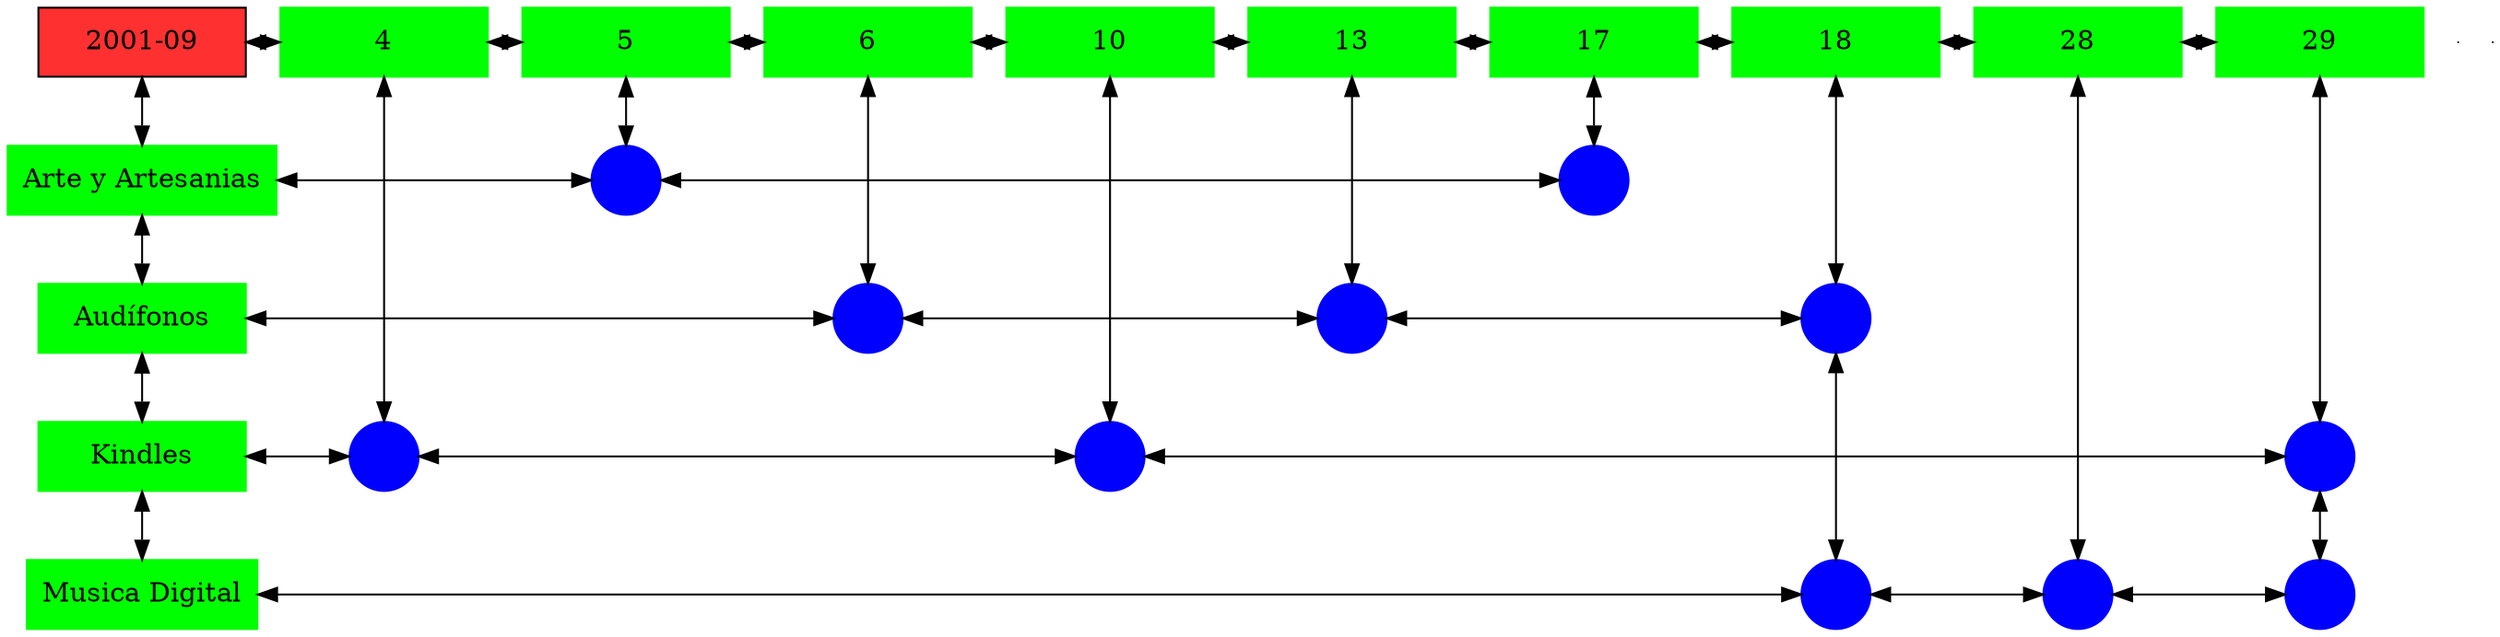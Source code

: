 digraph G{
node[shape="box"];
nodeMt[ label = "2001-09", width = 1.5, style = filled, fillcolor = firebrick1, group = 1 ];
e0[ shape = point, width = 0 ];
e1[ shape = point, width = 0 ];
node0xc00217ae10[label="4",color=green,style =filled,width = 1.5 group=4];
nodeMt->node0xc00217ae10[dir="both"];
{rank=same;nodeMt;node0xc00217ae10;}
node0xc002272e10[label="5",color=green,style =filled,width = 1.5 group=5];
node0xc00217ae10->node0xc002272e10[dir="both"];
{rank=same;node0xc00217ae10;node0xc002272e10;}
node0xc0021240f0[label="6",color=green,style =filled,width = 1.5 group=6];
node0xc002272e10->node0xc0021240f0[dir="both"];
{rank=same;node0xc002272e10;node0xc0021240f0;}
node0xc00216ac30[label="10",color=green,style =filled,width = 1.5 group=10];
node0xc0021240f0->node0xc00216ac30[dir="both"];
{rank=same;node0xc0021240f0;node0xc00216ac30;}
node0xc002309270[label="13",color=green,style =filled,width = 1.5 group=13];
node0xc00216ac30->node0xc002309270[dir="both"];
{rank=same;node0xc00216ac30;node0xc002309270;}
node0xc00202f810[label="17",color=green,style =filled,width = 1.5 group=17];
node0xc002309270->node0xc00202f810[dir="both"];
{rank=same;node0xc002309270;node0xc00202f810;}
node0xc001f87310[label="18",color=green,style =filled,width = 1.5 group=18];
node0xc00202f810->node0xc001f87310[dir="both"];
{rank=same;node0xc00202f810;node0xc001f87310;}
node0xc002159720[label="28",color=green,style =filled,width = 1.5 group=28];
node0xc001f87310->node0xc002159720[dir="both"];
{rank=same;node0xc001f87310;node0xc002159720;}
node0xc0020d4870[label="29",color=green,style =filled,width = 1.5 group=29];
node0xc002159720->node0xc0020d4870[dir="both"];
{rank=same;node0xc002159720;node0xc0020d4870;}
node0xc00202f7c0[label="Arte y Artesanias",color=green,style =filled width = 1.5 group=1];
node0xc002270e00[label="",color=blue,style =filled, width = 0.5 group=5 shape=circle];
node0xc00202f7c0->node0xc002270e00[dir="both"];
{rank=same;node0xc00202f7c0;node0xc002270e00;}
node0xc002038880[label="",color=blue,style =filled, width = 0.5 group=17 shape=circle];
node0xc002270e00->node0xc002038880[dir="both"];
{rank=same;node0xc002038880;node0xc002270e00;}
node0xc001f872c0[label="Audífonos",color=green,style =filled width = 1.5 group=1];
node0xc002115c00[label="",color=blue,style =filled, width = 0.5 group=6 shape=circle];
node0xc001f872c0->node0xc002115c00[dir="both"];
{rank=same;node0xc001f872c0;node0xc002115c00;}
node0xc002305600[label="",color=blue,style =filled, width = 0.5 group=13 shape=circle];
node0xc002115c00->node0xc002305600[dir="both"];
{rank=same;node0xc002305600;node0xc002115c00;}
node0xc001f88b80[label="",color=blue,style =filled, width = 0.5 group=18 shape=circle];
node0xc002305600->node0xc001f88b80[dir="both"];
{rank=same;node0xc001f88b80;node0xc002305600;}
node0xc0020d4820[label="Kindles",color=green,style =filled width = 1.5 group=1];
node0xc002184580[label="",color=blue,style =filled, width = 0.5 group=4 shape=circle];
node0xc0020d4820->node0xc002184580[dir="both"];
{rank=same;node0xc0020d4820;node0xc002184580;}
node0xc00216c900[label="",color=blue,style =filled, width = 0.5 group=10 shape=circle];
node0xc002184580->node0xc00216c900[dir="both"];
{rank=same;node0xc00216c900;node0xc002184580;}
node0xc0020d8500[label="",color=blue,style =filled, width = 0.5 group=29 shape=circle];
node0xc00216c900->node0xc0020d8500[dir="both"];
{rank=same;node0xc0020d8500;node0xc00216c900;}
node0xc002159130[label="Musica Digital",color=green,style =filled width = 1.5 group=1];
node0xc0022c7480[label="",color=blue,style =filled, width = 0.5 group=18 shape=circle];
node0xc002159130->node0xc0022c7480[dir="both"];
{rank=same;node0xc002159130;node0xc0022c7480;}
node0xc002157800[label="",color=blue,style =filled, width = 0.5 group=28 shape=circle];
node0xc0022c7480->node0xc002157800[dir="both"];
{rank=same;node0xc002157800;node0xc0022c7480;}
node0xc002157300[label="",color=blue,style =filled, width = 0.5 group=29 shape=circle];
node0xc002157800->node0xc002157300[dir="both"];
{rank=same;node0xc002157300;node0xc002157800;}
node0xc00217ae10->node0xc002184580[dir="both"];
node0xc002272e10->node0xc002270e00[dir="both"];
node0xc0021240f0->node0xc002115c00[dir="both"];
node0xc00216ac30->node0xc00216c900[dir="both"];
node0xc002309270->node0xc002305600[dir="both"];
node0xc00202f810->node0xc002038880[dir="both"];
node0xc001f87310->node0xc001f88b80[dir="both"];
node0xc001f88b80->node0xc0022c7480[dir="both"];
node0xc002159720->node0xc002157800[dir="both"];
node0xc0020d4870->node0xc0020d8500[dir="both"];
node0xc0020d8500->node0xc002157300[dir="both"];
nodeMt->node0xc00202f7c0[dir="both"];
node0xc00202f7c0->node0xc001f872c0[dir="both"];
node0xc001f872c0->node0xc0020d4820[dir="both"];
node0xc0020d4820->node0xc002159130[dir="both"];
}
